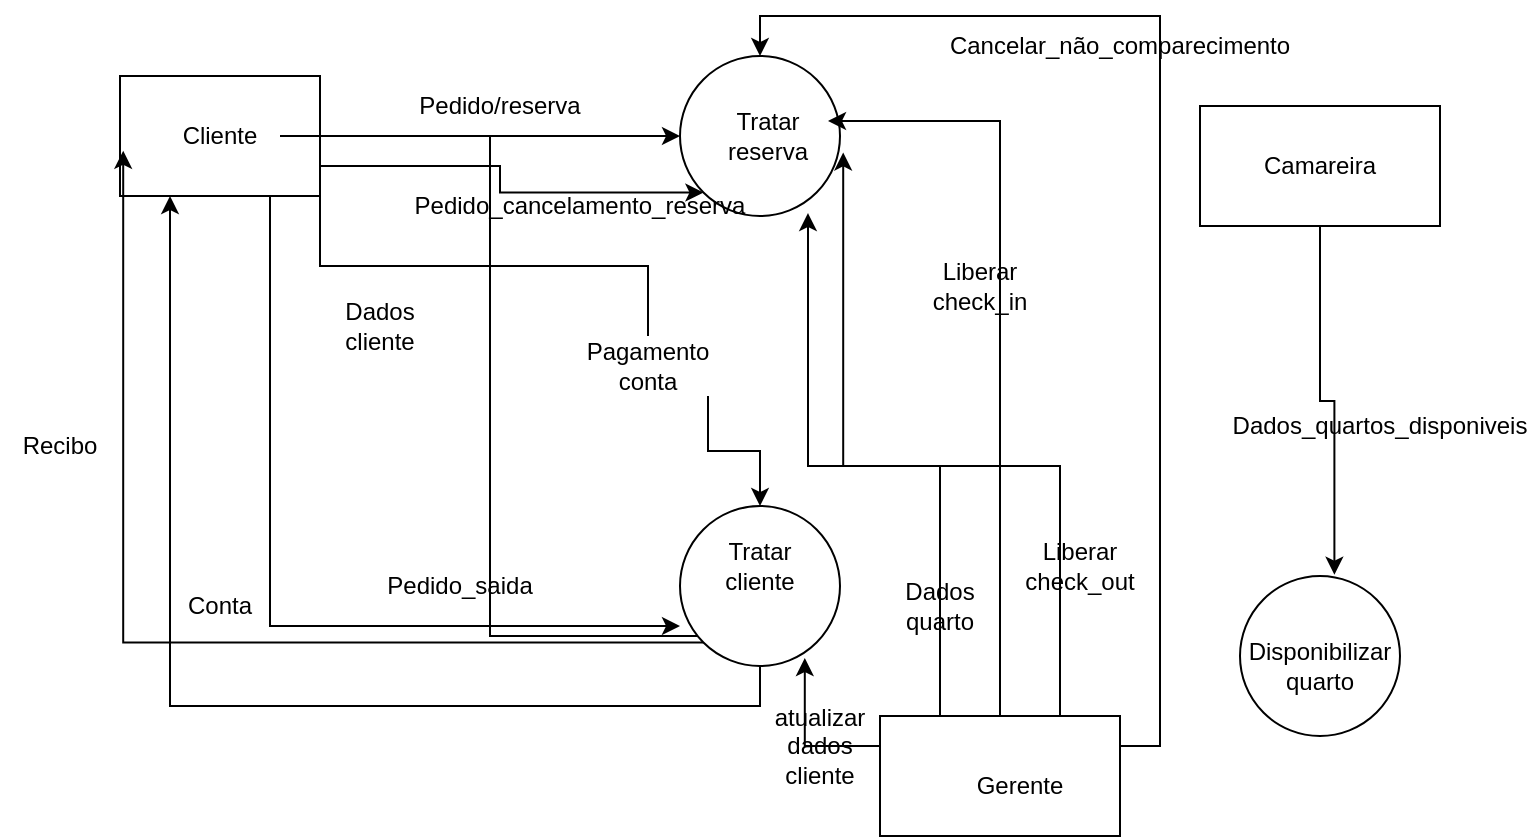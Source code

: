 <mxfile version="20.3.3" type="github">
  <diagram id="EqILbqyiTdKFWLCWS8uA" name="Página-1">
    <mxGraphModel dx="1038" dy="579" grid="1" gridSize="10" guides="1" tooltips="1" connect="1" arrows="1" fold="1" page="1" pageScale="1" pageWidth="827" pageHeight="1169" math="0" shadow="0">
      <root>
        <mxCell id="0" />
        <mxCell id="1" parent="0" />
        <mxCell id="boj-o3lhIHVBqpauzieO-20" style="edgeStyle=orthogonalEdgeStyle;rounded=0;orthogonalLoop=1;jettySize=auto;html=1;entryX=0;entryY=0.5;entryDx=0;entryDy=0;" edge="1" parent="1" source="boj-o3lhIHVBqpauzieO-6" target="boj-o3lhIHVBqpauzieO-12">
          <mxGeometry relative="1" as="geometry" />
        </mxCell>
        <mxCell id="boj-o3lhIHVBqpauzieO-27" style="edgeStyle=orthogonalEdgeStyle;rounded=0;orthogonalLoop=1;jettySize=auto;html=1;exitX=1;exitY=1;exitDx=0;exitDy=0;startArrow=none;" edge="1" parent="1" source="boj-o3lhIHVBqpauzieO-46" target="boj-o3lhIHVBqpauzieO-13">
          <mxGeometry relative="1" as="geometry" />
        </mxCell>
        <mxCell id="boj-o3lhIHVBqpauzieO-28" style="edgeStyle=orthogonalEdgeStyle;rounded=0;orthogonalLoop=1;jettySize=auto;html=1;exitX=1;exitY=0.75;exitDx=0;exitDy=0;entryX=0;entryY=1;entryDx=0;entryDy=0;" edge="1" parent="1" source="boj-o3lhIHVBqpauzieO-6" target="boj-o3lhIHVBqpauzieO-12">
          <mxGeometry relative="1" as="geometry" />
        </mxCell>
        <mxCell id="boj-o3lhIHVBqpauzieO-31" style="edgeStyle=orthogonalEdgeStyle;rounded=0;orthogonalLoop=1;jettySize=auto;html=1;exitX=0.75;exitY=1;exitDx=0;exitDy=0;entryX=0;entryY=0.75;entryDx=0;entryDy=0;entryPerimeter=0;" edge="1" parent="1" source="boj-o3lhIHVBqpauzieO-6" target="boj-o3lhIHVBqpauzieO-13">
          <mxGeometry relative="1" as="geometry" />
        </mxCell>
        <mxCell id="boj-o3lhIHVBqpauzieO-6" value="" style="rounded=0;whiteSpace=wrap;html=1;" vertex="1" parent="1">
          <mxGeometry x="90" y="40" width="100" height="60" as="geometry" />
        </mxCell>
        <mxCell id="boj-o3lhIHVBqpauzieO-39" style="edgeStyle=orthogonalEdgeStyle;rounded=0;orthogonalLoop=1;jettySize=auto;html=1;entryX=0.25;entryY=1;entryDx=0;entryDy=0;" edge="1" parent="1" source="boj-o3lhIHVBqpauzieO-7" target="boj-o3lhIHVBqpauzieO-24">
          <mxGeometry relative="1" as="geometry" />
        </mxCell>
        <mxCell id="boj-o3lhIHVBqpauzieO-7" value="Cliente&lt;br&gt;" style="text;html=1;strokeColor=none;fillColor=none;align=center;verticalAlign=middle;whiteSpace=wrap;rounded=0;" vertex="1" parent="1">
          <mxGeometry x="110" y="55" width="60" height="30" as="geometry" />
        </mxCell>
        <mxCell id="boj-o3lhIHVBqpauzieO-12" value="" style="ellipse;whiteSpace=wrap;html=1;aspect=fixed;" vertex="1" parent="1">
          <mxGeometry x="370" y="30" width="80" height="80" as="geometry" />
        </mxCell>
        <mxCell id="boj-o3lhIHVBqpauzieO-35" style="edgeStyle=orthogonalEdgeStyle;rounded=0;orthogonalLoop=1;jettySize=auto;html=1;exitX=0.5;exitY=1;exitDx=0;exitDy=0;entryX=0.25;entryY=1;entryDx=0;entryDy=0;" edge="1" parent="1" source="boj-o3lhIHVBqpauzieO-13" target="boj-o3lhIHVBqpauzieO-6">
          <mxGeometry relative="1" as="geometry" />
        </mxCell>
        <mxCell id="boj-o3lhIHVBqpauzieO-37" style="edgeStyle=orthogonalEdgeStyle;rounded=0;orthogonalLoop=1;jettySize=auto;html=1;exitX=0;exitY=1;exitDx=0;exitDy=0;entryX=0.016;entryY=0.623;entryDx=0;entryDy=0;entryPerimeter=0;" edge="1" parent="1" source="boj-o3lhIHVBqpauzieO-13" target="boj-o3lhIHVBqpauzieO-6">
          <mxGeometry relative="1" as="geometry" />
        </mxCell>
        <mxCell id="boj-o3lhIHVBqpauzieO-13" value="" style="ellipse;whiteSpace=wrap;html=1;aspect=fixed;" vertex="1" parent="1">
          <mxGeometry x="370" y="255" width="80" height="80" as="geometry" />
        </mxCell>
        <mxCell id="boj-o3lhIHVBqpauzieO-14" value="" style="ellipse;whiteSpace=wrap;html=1;aspect=fixed;" vertex="1" parent="1">
          <mxGeometry x="650" y="290" width="80" height="80" as="geometry" />
        </mxCell>
        <mxCell id="boj-o3lhIHVBqpauzieO-52" style="edgeStyle=orthogonalEdgeStyle;rounded=0;orthogonalLoop=1;jettySize=auto;html=1;exitX=0.5;exitY=0;exitDx=0;exitDy=0;entryX=1;entryY=0.25;entryDx=0;entryDy=0;" edge="1" parent="1" source="boj-o3lhIHVBqpauzieO-15" target="boj-o3lhIHVBqpauzieO-23">
          <mxGeometry relative="1" as="geometry" />
        </mxCell>
        <mxCell id="boj-o3lhIHVBqpauzieO-54" style="edgeStyle=orthogonalEdgeStyle;rounded=0;orthogonalLoop=1;jettySize=auto;html=1;exitX=0.75;exitY=0;exitDx=0;exitDy=0;entryX=0.8;entryY=0.982;entryDx=0;entryDy=0;entryPerimeter=0;" edge="1" parent="1" source="boj-o3lhIHVBqpauzieO-15" target="boj-o3lhIHVBqpauzieO-12">
          <mxGeometry relative="1" as="geometry" />
        </mxCell>
        <mxCell id="boj-o3lhIHVBqpauzieO-56" style="edgeStyle=orthogonalEdgeStyle;rounded=0;orthogonalLoop=1;jettySize=auto;html=1;exitX=0.25;exitY=0;exitDx=0;exitDy=0;entryX=1.02;entryY=0.603;entryDx=0;entryDy=0;entryPerimeter=0;" edge="1" parent="1" source="boj-o3lhIHVBqpauzieO-15" target="boj-o3lhIHVBqpauzieO-12">
          <mxGeometry relative="1" as="geometry" />
        </mxCell>
        <mxCell id="boj-o3lhIHVBqpauzieO-60" style="edgeStyle=orthogonalEdgeStyle;rounded=0;orthogonalLoop=1;jettySize=auto;html=1;exitX=1;exitY=0.25;exitDx=0;exitDy=0;entryX=0.5;entryY=0;entryDx=0;entryDy=0;" edge="1" parent="1" source="boj-o3lhIHVBqpauzieO-15" target="boj-o3lhIHVBqpauzieO-12">
          <mxGeometry relative="1" as="geometry" />
        </mxCell>
        <mxCell id="boj-o3lhIHVBqpauzieO-62" style="edgeStyle=orthogonalEdgeStyle;rounded=0;orthogonalLoop=1;jettySize=auto;html=1;exitX=0;exitY=0.25;exitDx=0;exitDy=0;entryX=0.78;entryY=0.95;entryDx=0;entryDy=0;entryPerimeter=0;" edge="1" parent="1" source="boj-o3lhIHVBqpauzieO-15" target="boj-o3lhIHVBqpauzieO-13">
          <mxGeometry relative="1" as="geometry" />
        </mxCell>
        <mxCell id="boj-o3lhIHVBqpauzieO-15" value="" style="rounded=0;whiteSpace=wrap;html=1;" vertex="1" parent="1">
          <mxGeometry x="470" y="360" width="120" height="60" as="geometry" />
        </mxCell>
        <mxCell id="boj-o3lhIHVBqpauzieO-48" style="edgeStyle=orthogonalEdgeStyle;rounded=0;orthogonalLoop=1;jettySize=auto;html=1;exitX=0.5;exitY=1;exitDx=0;exitDy=0;entryX=0.59;entryY=-0.008;entryDx=0;entryDy=0;entryPerimeter=0;" edge="1" parent="1" source="boj-o3lhIHVBqpauzieO-16" target="boj-o3lhIHVBqpauzieO-14">
          <mxGeometry relative="1" as="geometry" />
        </mxCell>
        <mxCell id="boj-o3lhIHVBqpauzieO-16" value="" style="rounded=0;whiteSpace=wrap;html=1;" vertex="1" parent="1">
          <mxGeometry x="630" y="55" width="120" height="60" as="geometry" />
        </mxCell>
        <mxCell id="boj-o3lhIHVBqpauzieO-18" value="Camareira" style="text;html=1;strokeColor=none;fillColor=none;align=center;verticalAlign=middle;whiteSpace=wrap;rounded=0;" vertex="1" parent="1">
          <mxGeometry x="660" y="70" width="60" height="30" as="geometry" />
        </mxCell>
        <mxCell id="boj-o3lhIHVBqpauzieO-19" value="Gerente&lt;br&gt;" style="text;html=1;strokeColor=none;fillColor=none;align=center;verticalAlign=middle;whiteSpace=wrap;rounded=0;" vertex="1" parent="1">
          <mxGeometry x="510" y="380" width="60" height="30" as="geometry" />
        </mxCell>
        <mxCell id="boj-o3lhIHVBqpauzieO-21" value="Pedido/reserva&lt;br&gt;" style="text;html=1;strokeColor=none;fillColor=none;align=center;verticalAlign=middle;whiteSpace=wrap;rounded=0;" vertex="1" parent="1">
          <mxGeometry x="250" y="40" width="60" height="30" as="geometry" />
        </mxCell>
        <mxCell id="boj-o3lhIHVBqpauzieO-22" value="Pedido_cancelamento_reserva&lt;br&gt;" style="text;html=1;strokeColor=none;fillColor=none;align=center;verticalAlign=middle;whiteSpace=wrap;rounded=0;" vertex="1" parent="1">
          <mxGeometry x="290" y="90" width="60" height="30" as="geometry" />
        </mxCell>
        <mxCell id="boj-o3lhIHVBqpauzieO-23" value="Tratar reserva" style="text;html=1;strokeColor=none;fillColor=none;align=center;verticalAlign=middle;whiteSpace=wrap;rounded=0;" vertex="1" parent="1">
          <mxGeometry x="384" y="55" width="60" height="30" as="geometry" />
        </mxCell>
        <mxCell id="boj-o3lhIHVBqpauzieO-24" value="Tratar cliente" style="text;html=1;strokeColor=none;fillColor=none;align=center;verticalAlign=middle;whiteSpace=wrap;rounded=0;" vertex="1" parent="1">
          <mxGeometry x="380" y="270" width="60" height="30" as="geometry" />
        </mxCell>
        <mxCell id="boj-o3lhIHVBqpauzieO-25" value="Dados cliente" style="text;html=1;strokeColor=none;fillColor=none;align=center;verticalAlign=middle;whiteSpace=wrap;rounded=0;" vertex="1" parent="1">
          <mxGeometry x="190" y="150" width="60" height="30" as="geometry" />
        </mxCell>
        <mxCell id="boj-o3lhIHVBqpauzieO-30" value="Pedido_saida" style="text;html=1;strokeColor=none;fillColor=none;align=center;verticalAlign=middle;whiteSpace=wrap;rounded=0;" vertex="1" parent="1">
          <mxGeometry x="230" y="280" width="60" height="30" as="geometry" />
        </mxCell>
        <mxCell id="boj-o3lhIHVBqpauzieO-32" value="Conta&lt;br&gt;" style="text;html=1;strokeColor=none;fillColor=none;align=center;verticalAlign=middle;whiteSpace=wrap;rounded=0;" vertex="1" parent="1">
          <mxGeometry x="110" y="290" width="60" height="30" as="geometry" />
        </mxCell>
        <mxCell id="boj-o3lhIHVBqpauzieO-38" value="Recibo" style="text;html=1;strokeColor=none;fillColor=none;align=center;verticalAlign=middle;whiteSpace=wrap;rounded=0;" vertex="1" parent="1">
          <mxGeometry x="30" y="210" width="60" height="30" as="geometry" />
        </mxCell>
        <mxCell id="boj-o3lhIHVBqpauzieO-47" value="Disponibilizar quarto" style="text;html=1;strokeColor=none;fillColor=none;align=center;verticalAlign=middle;whiteSpace=wrap;rounded=0;" vertex="1" parent="1">
          <mxGeometry x="660" y="320" width="60" height="30" as="geometry" />
        </mxCell>
        <mxCell id="boj-o3lhIHVBqpauzieO-49" value="Dados_quartos_disponiveis" style="text;html=1;strokeColor=none;fillColor=none;align=center;verticalAlign=middle;whiteSpace=wrap;rounded=0;" vertex="1" parent="1">
          <mxGeometry x="690" y="200" width="60" height="30" as="geometry" />
        </mxCell>
        <mxCell id="boj-o3lhIHVBqpauzieO-53" value="Liberar check_in" style="text;html=1;strokeColor=none;fillColor=none;align=center;verticalAlign=middle;whiteSpace=wrap;rounded=0;" vertex="1" parent="1">
          <mxGeometry x="490" y="130" width="60" height="30" as="geometry" />
        </mxCell>
        <mxCell id="boj-o3lhIHVBqpauzieO-55" value="Liberar check_out&lt;br&gt;" style="text;html=1;strokeColor=none;fillColor=none;align=center;verticalAlign=middle;whiteSpace=wrap;rounded=0;" vertex="1" parent="1">
          <mxGeometry x="540" y="270" width="60" height="30" as="geometry" />
        </mxCell>
        <mxCell id="boj-o3lhIHVBqpauzieO-46" value="Pagamento conta" style="text;html=1;strokeColor=none;fillColor=none;align=center;verticalAlign=middle;whiteSpace=wrap;rounded=0;" vertex="1" parent="1">
          <mxGeometry x="324" y="170" width="60" height="30" as="geometry" />
        </mxCell>
        <mxCell id="boj-o3lhIHVBqpauzieO-57" value="" style="edgeStyle=orthogonalEdgeStyle;rounded=0;orthogonalLoop=1;jettySize=auto;html=1;exitX=1;exitY=1;exitDx=0;exitDy=0;endArrow=none;" edge="1" parent="1" source="boj-o3lhIHVBqpauzieO-6" target="boj-o3lhIHVBqpauzieO-46">
          <mxGeometry relative="1" as="geometry">
            <mxPoint x="190" y="100" as="sourcePoint" />
            <mxPoint x="410" y="255" as="targetPoint" />
          </mxGeometry>
        </mxCell>
        <mxCell id="boj-o3lhIHVBqpauzieO-58" value="Dados quarto" style="text;html=1;strokeColor=none;fillColor=none;align=center;verticalAlign=middle;whiteSpace=wrap;rounded=0;" vertex="1" parent="1">
          <mxGeometry x="470" y="290" width="60" height="30" as="geometry" />
        </mxCell>
        <mxCell id="boj-o3lhIHVBqpauzieO-61" value="Cancelar_não_comparecimento" style="text;html=1;strokeColor=none;fillColor=none;align=center;verticalAlign=middle;whiteSpace=wrap;rounded=0;" vertex="1" parent="1">
          <mxGeometry x="560" y="10" width="60" height="30" as="geometry" />
        </mxCell>
        <mxCell id="boj-o3lhIHVBqpauzieO-63" value="atualizar dados cliente" style="text;html=1;strokeColor=none;fillColor=none;align=center;verticalAlign=middle;whiteSpace=wrap;rounded=0;" vertex="1" parent="1">
          <mxGeometry x="410" y="360" width="60" height="30" as="geometry" />
        </mxCell>
      </root>
    </mxGraphModel>
  </diagram>
</mxfile>
